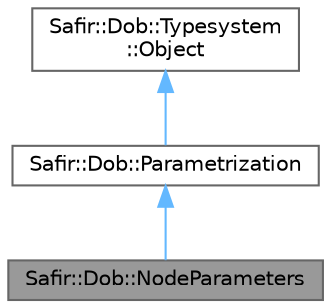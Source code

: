 digraph "Safir::Dob::NodeParameters"
{
 // LATEX_PDF_SIZE
  bgcolor="transparent";
  edge [fontname=Helvetica,fontsize=10,labelfontname=Helvetica,labelfontsize=10];
  node [fontname=Helvetica,fontsize=10,shape=box,height=0.2,width=0.4];
  Node1 [label="Safir::Dob::NodeParameters",height=0.2,width=0.4,color="gray40", fillcolor="grey60", style="filled", fontcolor="black",tooltip="Contains paramaters for all nodes in the system."];
  Node2 -> Node1 [dir="back",color="steelblue1",style="solid"];
  Node2 [label="Safir::Dob::Parametrization",height=0.2,width=0.4,color="gray40", fillcolor="white", style="filled",URL="$a01859.html",tooltip="This class is intended to be used as baseclass for classes that only contains parameters."];
  Node3 -> Node2 [dir="back",color="steelblue1",style="solid"];
  Node3 [label="Safir::Dob::Typesystem\l::Object",height=0.2,width=0.4,color="gray40", fillcolor="white", style="filled",URL="$a01499.html",tooltip="The base class for all DOB objects."];
}
